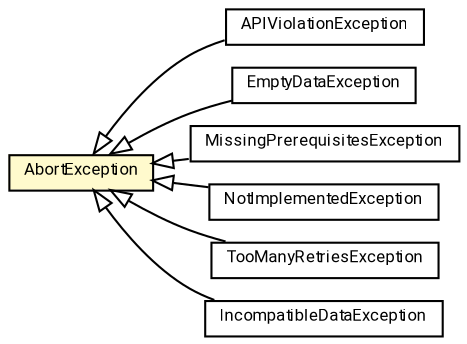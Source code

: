 #!/usr/local/bin/dot
#
# Class diagram 
# Generated by UMLGraph version R5_7_2-60-g0e99a6 (http://www.spinellis.gr/umlgraph/)
#

digraph G {
	graph [fontnames="svg"]
	edge [fontname="Roboto",fontsize=7,labelfontname="Roboto",labelfontsize=7,color="black"];
	node [fontname="Roboto",fontcolor="black",fontsize=8,shape=plaintext,margin=0,width=0,height=0];
	nodesep=0.15;
	ranksep=0.25;
	rankdir=LR;
	// de.lmu.ifi.dbs.elki.utilities.exceptions.APIViolationException
	c874097 [label=<<table title="de.lmu.ifi.dbs.elki.utilities.exceptions.APIViolationException" border="0" cellborder="1" cellspacing="0" cellpadding="2" href="APIViolationException.html" target="_parent">
		<tr><td><table border="0" cellspacing="0" cellpadding="1">
		<tr><td align="center" balign="center"> <font face="Roboto">APIViolationException</font> </td></tr>
		</table></td></tr>
		</table>>, URL="APIViolationException.html"];
	// de.lmu.ifi.dbs.elki.utilities.exceptions.EmptyDataException
	c874098 [label=<<table title="de.lmu.ifi.dbs.elki.utilities.exceptions.EmptyDataException" border="0" cellborder="1" cellspacing="0" cellpadding="2" href="EmptyDataException.html" target="_parent">
		<tr><td><table border="0" cellspacing="0" cellpadding="1">
		<tr><td align="center" balign="center"> <font face="Roboto">EmptyDataException</font> </td></tr>
		</table></td></tr>
		</table>>, URL="EmptyDataException.html"];
	// de.lmu.ifi.dbs.elki.utilities.exceptions.AbortException
	c874101 [label=<<table title="de.lmu.ifi.dbs.elki.utilities.exceptions.AbortException" border="0" cellborder="1" cellspacing="0" cellpadding="2" bgcolor="lemonChiffon" href="AbortException.html" target="_parent">
		<tr><td><table border="0" cellspacing="0" cellpadding="1">
		<tr><td align="center" balign="center"> <font face="Roboto">AbortException</font> </td></tr>
		</table></td></tr>
		</table>>, URL="AbortException.html"];
	// de.lmu.ifi.dbs.elki.utilities.exceptions.MissingPrerequisitesException
	c874102 [label=<<table title="de.lmu.ifi.dbs.elki.utilities.exceptions.MissingPrerequisitesException" border="0" cellborder="1" cellspacing="0" cellpadding="2" href="MissingPrerequisitesException.html" target="_parent">
		<tr><td><table border="0" cellspacing="0" cellpadding="1">
		<tr><td align="center" balign="center"> <font face="Roboto">MissingPrerequisitesException</font> </td></tr>
		</table></td></tr>
		</table>>, URL="MissingPrerequisitesException.html"];
	// de.lmu.ifi.dbs.elki.utilities.exceptions.NotImplementedException
	c874103 [label=<<table title="de.lmu.ifi.dbs.elki.utilities.exceptions.NotImplementedException" border="0" cellborder="1" cellspacing="0" cellpadding="2" href="NotImplementedException.html" target="_parent">
		<tr><td><table border="0" cellspacing="0" cellpadding="1">
		<tr><td align="center" balign="center"> <font face="Roboto">NotImplementedException</font> </td></tr>
		</table></td></tr>
		</table>>, URL="NotImplementedException.html"];
	// de.lmu.ifi.dbs.elki.utilities.exceptions.TooManyRetriesException
	c874104 [label=<<table title="de.lmu.ifi.dbs.elki.utilities.exceptions.TooManyRetriesException" border="0" cellborder="1" cellspacing="0" cellpadding="2" href="TooManyRetriesException.html" target="_parent">
		<tr><td><table border="0" cellspacing="0" cellpadding="1">
		<tr><td align="center" balign="center"> <font face="Roboto">TooManyRetriesException</font> </td></tr>
		</table></td></tr>
		</table>>, URL="TooManyRetriesException.html"];
	// de.lmu.ifi.dbs.elki.utilities.exceptions.IncompatibleDataException
	c874105 [label=<<table title="de.lmu.ifi.dbs.elki.utilities.exceptions.IncompatibleDataException" border="0" cellborder="1" cellspacing="0" cellpadding="2" href="IncompatibleDataException.html" target="_parent">
		<tr><td><table border="0" cellspacing="0" cellpadding="1">
		<tr><td align="center" balign="center"> <font face="Roboto">IncompatibleDataException</font> </td></tr>
		</table></td></tr>
		</table>>, URL="IncompatibleDataException.html"];
	// de.lmu.ifi.dbs.elki.utilities.exceptions.APIViolationException extends de.lmu.ifi.dbs.elki.utilities.exceptions.AbortException
	c874101 -> c874097 [arrowtail=empty,dir=back,weight=10];
	// de.lmu.ifi.dbs.elki.utilities.exceptions.EmptyDataException extends de.lmu.ifi.dbs.elki.utilities.exceptions.AbortException
	c874101 -> c874098 [arrowtail=empty,dir=back,weight=10];
	// de.lmu.ifi.dbs.elki.utilities.exceptions.MissingPrerequisitesException extends de.lmu.ifi.dbs.elki.utilities.exceptions.AbortException
	c874101 -> c874102 [arrowtail=empty,dir=back,weight=10];
	// de.lmu.ifi.dbs.elki.utilities.exceptions.NotImplementedException extends de.lmu.ifi.dbs.elki.utilities.exceptions.AbortException
	c874101 -> c874103 [arrowtail=empty,dir=back,weight=10];
	// de.lmu.ifi.dbs.elki.utilities.exceptions.TooManyRetriesException extends de.lmu.ifi.dbs.elki.utilities.exceptions.AbortException
	c874101 -> c874104 [arrowtail=empty,dir=back,weight=10];
	// de.lmu.ifi.dbs.elki.utilities.exceptions.IncompatibleDataException extends de.lmu.ifi.dbs.elki.utilities.exceptions.AbortException
	c874101 -> c874105 [arrowtail=empty,dir=back,weight=10];
}

